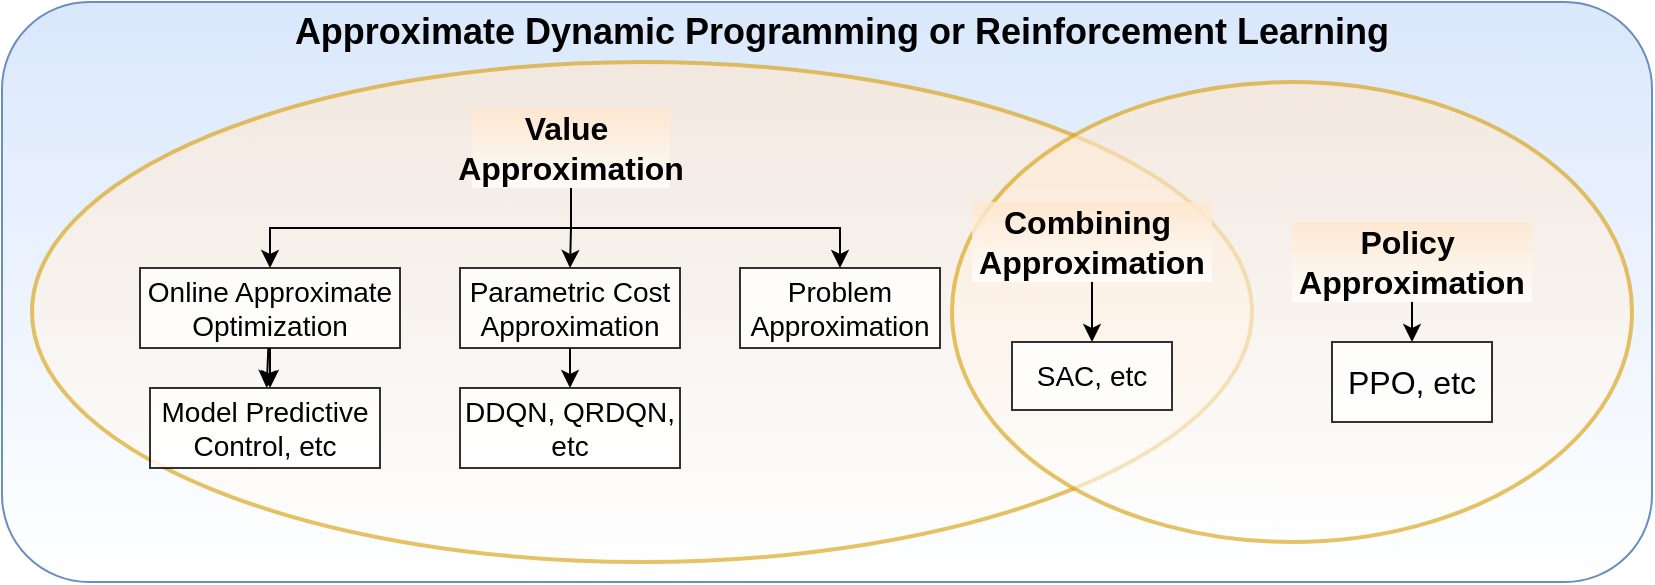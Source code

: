<mxfile>
    <diagram id="kwZggCLEdN2TeRmPQcKf" name="Page-1">
        <mxGraphModel dx="2674" dy="1262" grid="1" gridSize="10" guides="1" tooltips="1" connect="1" arrows="1" fold="1" page="1" pageScale="1" pageWidth="850" pageHeight="1100" math="0" shadow="0">
            <root>
                <mxCell id="0"/>
                <mxCell id="1" parent="0"/>
                <mxCell id="2" value="" style="rounded=1;whiteSpace=wrap;html=1;fillColor=#dae8fc;strokeColor=#6c8ebf;gradientColor=#ffffff;" vertex="1" parent="1">
                    <mxGeometry x="15" y="400" width="825" height="290" as="geometry"/>
                </mxCell>
                <mxCell id="3" value="Approximate Dynamic Programming or Reinforcement Learning" style="text;html=1;align=center;verticalAlign=middle;whiteSpace=wrap;rounded=0;labelBorderColor=none;fontSize=18;fontStyle=1" vertex="1" parent="1">
                    <mxGeometry x="150" y="400" width="570" height="30" as="geometry"/>
                </mxCell>
                <mxCell id="4" value="" style="ellipse;whiteSpace=wrap;html=1;labelBorderColor=none;fontSize=16;fillColor=#ffe6cc;strokeColor=#d79b00;gradientColor=#ffffff;opacity=60;strokeWidth=2;" vertex="1" parent="1">
                    <mxGeometry x="30" y="430" width="610" height="250" as="geometry"/>
                </mxCell>
                <mxCell id="5" value="" style="ellipse;whiteSpace=wrap;html=1;labelBorderColor=none;fontSize=16;fillColor=#ffe6cc;strokeColor=#d79b00;gradientColor=#ffffff;opacity=60;strokeWidth=2;" vertex="1" parent="1">
                    <mxGeometry x="490" y="440" width="340" height="230" as="geometry"/>
                </mxCell>
                <mxCell id="32" value="" style="edgeStyle=none;html=1;fontSize=16;" edge="1" parent="1" source="8" target="31">
                    <mxGeometry relative="1" as="geometry"/>
                </mxCell>
                <mxCell id="8" value="Policy&amp;nbsp; Approximation" style="text;html=1;strokeColor=none;fillColor=#ffe6cc;align=center;verticalAlign=middle;whiteSpace=wrap;rounded=0;labelBorderColor=none;fontSize=16;opacity=80;fontStyle=1;gradientColor=#ffffff;" vertex="1" parent="1">
                    <mxGeometry x="660" y="510" width="120" height="40" as="geometry"/>
                </mxCell>
                <mxCell id="15" value="Value&amp;nbsp; Approximation" style="whiteSpace=wrap;html=1;labelBorderColor=none;fontSize=16;opacity=80;fillColor=#ffe6cc;strokeColor=none;fontStyle=1;gradientColor=#ffffff;" vertex="1" parent="1">
                    <mxGeometry x="250" y="453" width="99" height="40" as="geometry"/>
                </mxCell>
                <mxCell id="26" value="" style="edgeStyle=none;html=1;fontSize=14;" edge="1" parent="1" source="16">
                    <mxGeometry relative="1" as="geometry">
                        <mxPoint x="149" y="593" as="targetPoint"/>
                    </mxGeometry>
                </mxCell>
                <mxCell id="28" value="" style="edgeStyle=none;html=1;fontSize=14;" edge="1" parent="1" source="16" target="27">
                    <mxGeometry relative="1" as="geometry"/>
                </mxCell>
                <mxCell id="16" value="Online Approximate Optimization" style="whiteSpace=wrap;html=1;labelBorderColor=none;fontSize=14;gradientColor=#ffffff;opacity=80;" vertex="1" parent="1">
                    <mxGeometry x="84" y="533" width="130" height="40" as="geometry"/>
                </mxCell>
                <mxCell id="17" value="" style="edgeStyle=elbowEdgeStyle;elbow=vertical;html=1;rounded=0;fontSize=14;" edge="1" parent="1" source="15" target="16">
                    <mxGeometry relative="1" as="geometry"/>
                </mxCell>
                <mxCell id="30" value="" style="edgeStyle=none;html=1;fontSize=16;" edge="1" parent="1" source="18" target="29">
                    <mxGeometry relative="1" as="geometry"/>
                </mxCell>
                <mxCell id="18" value="Parametric Cost Approximation" style="whiteSpace=wrap;html=1;labelBorderColor=none;fontSize=14;gradientColor=#ffffff;opacity=80;" vertex="1" parent="1">
                    <mxGeometry x="244" y="533" width="110" height="40" as="geometry"/>
                </mxCell>
                <mxCell id="19" value="" style="edgeStyle=elbowEdgeStyle;elbow=vertical;html=1;rounded=0;fontSize=14;" edge="1" parent="1" source="15" target="18">
                    <mxGeometry relative="1" as="geometry"/>
                </mxCell>
                <mxCell id="22" value="Problem Approximation" style="whiteSpace=wrap;html=1;labelBorderColor=none;fontSize=14;gradientColor=#ffffff;opacity=80;" vertex="1" parent="1">
                    <mxGeometry x="384" y="533" width="100" height="40" as="geometry"/>
                </mxCell>
                <mxCell id="24" value="" style="edgeStyle=elbowEdgeStyle;elbow=vertical;html=1;rounded=0;fontSize=14;entryX=0.5;entryY=0;entryDx=0;entryDy=0;exitX=0.5;exitY=1;exitDx=0;exitDy=0;" edge="1" parent="1" source="15" target="22">
                    <mxGeometry relative="1" as="geometry">
                        <mxPoint x="324" y="493" as="sourcePoint"/>
                        <mxPoint x="369" y="533" as="targetPoint"/>
                    </mxGeometry>
                </mxCell>
                <mxCell id="27" value="Model Predictive Control, etc" style="whiteSpace=wrap;html=1;fontSize=14;labelBorderColor=none;gradientColor=#ffffff;opacity=80;" vertex="1" parent="1">
                    <mxGeometry x="89" y="593" width="115" height="40" as="geometry"/>
                </mxCell>
                <mxCell id="29" value="DDQN, QRDQN, etc" style="whiteSpace=wrap;html=1;fontSize=14;labelBorderColor=none;gradientColor=#ffffff;opacity=80;" vertex="1" parent="1">
                    <mxGeometry x="244" y="593" width="110" height="40" as="geometry"/>
                </mxCell>
                <mxCell id="31" value="PPO, etc" style="whiteSpace=wrap;html=1;labelBorderColor=none;fontSize=16;strokeColor=#000000;gradientColor=#ffffff;opacity=80;" vertex="1" parent="1">
                    <mxGeometry x="680" y="570" width="80" height="40" as="geometry"/>
                </mxCell>
                <mxCell id="35" value="SAC, etc" style="whiteSpace=wrap;html=1;fontSize=14;labelBorderColor=none;gradientColor=#ffffff;opacity=80;" vertex="1" parent="1">
                    <mxGeometry x="520" y="570" width="80" height="34" as="geometry"/>
                </mxCell>
                <mxCell id="37" style="edgeStyle=none;html=1;exitX=0.5;exitY=1;exitDx=0;exitDy=0;entryX=0.5;entryY=0;entryDx=0;entryDy=0;fontSize=18;" edge="1" parent="1" source="36" target="35">
                    <mxGeometry relative="1" as="geometry"/>
                </mxCell>
                <mxCell id="36" value="Combining&amp;nbsp; Approximation" style="text;html=1;strokeColor=none;fillColor=#ffe6cc;align=center;verticalAlign=middle;whiteSpace=wrap;rounded=0;labelBorderColor=none;fontSize=16;opacity=80;fontStyle=1;gradientColor=#ffffff;" vertex="1" parent="1">
                    <mxGeometry x="500" y="500" width="120" height="40" as="geometry"/>
                </mxCell>
            </root>
        </mxGraphModel>
    </diagram>
</mxfile>